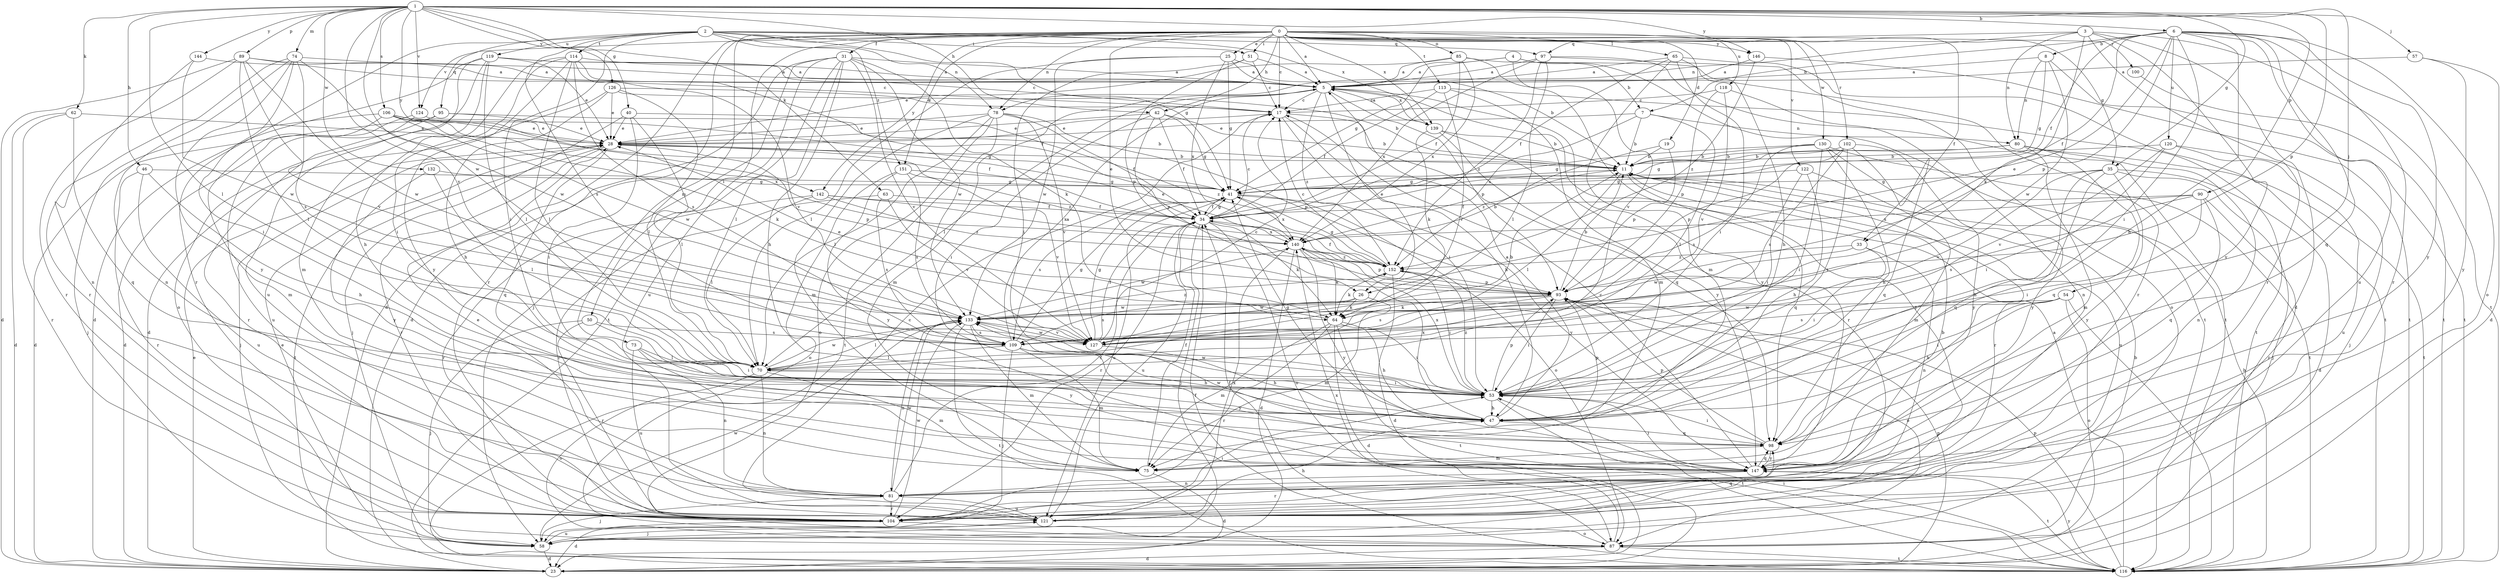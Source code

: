 strict digraph  {
0;
1;
2;
3;
4;
5;
6;
7;
8;
11;
17;
19;
23;
25;
26;
28;
31;
33;
34;
35;
40;
41;
42;
46;
47;
50;
51;
53;
54;
57;
58;
62;
63;
64;
65;
70;
73;
74;
75;
78;
80;
81;
85;
87;
89;
90;
93;
95;
97;
98;
100;
102;
104;
106;
109;
113;
114;
116;
118;
119;
120;
121;
122;
124;
126;
127;
130;
132;
133;
139;
140;
142;
144;
146;
147;
151;
152;
0 -> 5  [label=a];
0 -> 17  [label=c];
0 -> 19  [label=d];
0 -> 23  [label=d];
0 -> 25  [label=e];
0 -> 26  [label=e];
0 -> 31  [label=f];
0 -> 33  [label=f];
0 -> 35  [label=g];
0 -> 42  [label=h];
0 -> 50  [label=i];
0 -> 51  [label=i];
0 -> 65  [label=l];
0 -> 73  [label=m];
0 -> 78  [label=n];
0 -> 85  [label=o];
0 -> 100  [label=r];
0 -> 102  [label=r];
0 -> 104  [label=r];
0 -> 113  [label=t];
0 -> 118  [label=u];
0 -> 122  [label=v];
0 -> 124  [label=v];
0 -> 130  [label=w];
0 -> 139  [label=x];
0 -> 142  [label=y];
0 -> 151  [label=z];
1 -> 6  [label=b];
1 -> 35  [label=g];
1 -> 40  [label=g];
1 -> 42  [label=h];
1 -> 46  [label=h];
1 -> 54  [label=j];
1 -> 57  [label=j];
1 -> 62  [label=k];
1 -> 63  [label=k];
1 -> 70  [label=l];
1 -> 74  [label=m];
1 -> 89  [label=p];
1 -> 90  [label=p];
1 -> 93  [label=p];
1 -> 106  [label=s];
1 -> 124  [label=v];
1 -> 126  [label=v];
1 -> 127  [label=v];
1 -> 132  [label=w];
1 -> 133  [label=w];
1 -> 142  [label=y];
1 -> 144  [label=y];
1 -> 146  [label=y];
2 -> 41  [label=g];
2 -> 51  [label=i];
2 -> 53  [label=i];
2 -> 78  [label=n];
2 -> 95  [label=q];
2 -> 97  [label=q];
2 -> 104  [label=r];
2 -> 109  [label=s];
2 -> 114  [label=t];
2 -> 119  [label=u];
2 -> 139  [label=x];
2 -> 146  [label=y];
2 -> 151  [label=z];
3 -> 23  [label=d];
3 -> 64  [label=k];
3 -> 78  [label=n];
3 -> 80  [label=n];
3 -> 97  [label=q];
3 -> 104  [label=r];
3 -> 116  [label=t];
3 -> 147  [label=y];
4 -> 5  [label=a];
4 -> 7  [label=b];
4 -> 41  [label=g];
4 -> 58  [label=j];
4 -> 116  [label=t];
5 -> 17  [label=c];
5 -> 26  [label=e];
5 -> 70  [label=l];
5 -> 75  [label=m];
5 -> 93  [label=p];
5 -> 139  [label=x];
5 -> 147  [label=y];
5 -> 152  [label=z];
6 -> 7  [label=b];
6 -> 8  [label=b];
6 -> 26  [label=e];
6 -> 33  [label=f];
6 -> 34  [label=f];
6 -> 47  [label=h];
6 -> 53  [label=i];
6 -> 87  [label=o];
6 -> 93  [label=p];
6 -> 98  [label=q];
6 -> 104  [label=r];
6 -> 120  [label=u];
6 -> 121  [label=u];
6 -> 147  [label=y];
7 -> 11  [label=b];
7 -> 28  [label=e];
7 -> 70  [label=l];
7 -> 80  [label=n];
7 -> 140  [label=x];
8 -> 5  [label=a];
8 -> 41  [label=g];
8 -> 80  [label=n];
8 -> 116  [label=t];
8 -> 133  [label=w];
11 -> 41  [label=g];
11 -> 70  [label=l];
11 -> 98  [label=q];
11 -> 104  [label=r];
11 -> 121  [label=u];
17 -> 28  [label=e];
17 -> 47  [label=h];
17 -> 53  [label=i];
17 -> 98  [label=q];
19 -> 11  [label=b];
19 -> 93  [label=p];
19 -> 152  [label=z];
23 -> 28  [label=e];
23 -> 93  [label=p];
25 -> 5  [label=a];
25 -> 11  [label=b];
25 -> 41  [label=g];
25 -> 70  [label=l];
25 -> 133  [label=w];
25 -> 140  [label=x];
26 -> 64  [label=k];
26 -> 75  [label=m];
26 -> 109  [label=s];
26 -> 133  [label=w];
28 -> 11  [label=b];
28 -> 58  [label=j];
28 -> 93  [label=p];
28 -> 98  [label=q];
28 -> 104  [label=r];
28 -> 116  [label=t];
28 -> 152  [label=z];
31 -> 5  [label=a];
31 -> 23  [label=d];
31 -> 47  [label=h];
31 -> 58  [label=j];
31 -> 64  [label=k];
31 -> 70  [label=l];
31 -> 116  [label=t];
31 -> 121  [label=u];
31 -> 127  [label=v];
31 -> 133  [label=w];
33 -> 53  [label=i];
33 -> 81  [label=n];
33 -> 133  [label=w];
33 -> 152  [label=z];
34 -> 17  [label=c];
34 -> 41  [label=g];
34 -> 58  [label=j];
34 -> 64  [label=k];
34 -> 87  [label=o];
34 -> 104  [label=r];
34 -> 121  [label=u];
34 -> 140  [label=x];
35 -> 23  [label=d];
35 -> 41  [label=g];
35 -> 47  [label=h];
35 -> 58  [label=j];
35 -> 98  [label=q];
35 -> 127  [label=v];
35 -> 147  [label=y];
40 -> 28  [label=e];
40 -> 53  [label=i];
40 -> 58  [label=j];
40 -> 70  [label=l];
40 -> 152  [label=z];
41 -> 34  [label=f];
41 -> 87  [label=o];
41 -> 109  [label=s];
41 -> 121  [label=u];
41 -> 140  [label=x];
41 -> 147  [label=y];
42 -> 11  [label=b];
42 -> 28  [label=e];
42 -> 34  [label=f];
42 -> 41  [label=g];
42 -> 53  [label=i];
42 -> 93  [label=p];
46 -> 41  [label=g];
46 -> 47  [label=h];
46 -> 104  [label=r];
46 -> 121  [label=u];
47 -> 5  [label=a];
47 -> 41  [label=g];
47 -> 93  [label=p];
47 -> 98  [label=q];
47 -> 140  [label=x];
50 -> 58  [label=j];
50 -> 104  [label=r];
50 -> 109  [label=s];
50 -> 147  [label=y];
51 -> 5  [label=a];
51 -> 17  [label=c];
51 -> 53  [label=i];
51 -> 93  [label=p];
53 -> 47  [label=h];
53 -> 93  [label=p];
53 -> 116  [label=t];
53 -> 133  [label=w];
53 -> 140  [label=x];
53 -> 152  [label=z];
54 -> 47  [label=h];
54 -> 53  [label=i];
54 -> 87  [label=o];
54 -> 109  [label=s];
54 -> 116  [label=t];
54 -> 133  [label=w];
57 -> 5  [label=a];
57 -> 23  [label=d];
57 -> 147  [label=y];
58 -> 23  [label=d];
58 -> 28  [label=e];
58 -> 121  [label=u];
58 -> 133  [label=w];
62 -> 23  [label=d];
62 -> 28  [label=e];
62 -> 98  [label=q];
62 -> 104  [label=r];
63 -> 34  [label=f];
63 -> 104  [label=r];
63 -> 109  [label=s];
63 -> 127  [label=v];
64 -> 23  [label=d];
64 -> 28  [label=e];
64 -> 47  [label=h];
64 -> 53  [label=i];
64 -> 75  [label=m];
64 -> 104  [label=r];
64 -> 116  [label=t];
65 -> 5  [label=a];
65 -> 34  [label=f];
65 -> 47  [label=h];
65 -> 53  [label=i];
65 -> 75  [label=m];
65 -> 116  [label=t];
70 -> 53  [label=i];
70 -> 75  [label=m];
70 -> 81  [label=n];
70 -> 87  [label=o];
70 -> 133  [label=w];
73 -> 53  [label=i];
73 -> 70  [label=l];
73 -> 81  [label=n];
73 -> 121  [label=u];
74 -> 5  [label=a];
74 -> 53  [label=i];
74 -> 81  [label=n];
74 -> 104  [label=r];
74 -> 109  [label=s];
74 -> 133  [label=w];
74 -> 147  [label=y];
75 -> 23  [label=d];
75 -> 34  [label=f];
78 -> 28  [label=e];
78 -> 34  [label=f];
78 -> 70  [label=l];
78 -> 75  [label=m];
78 -> 87  [label=o];
78 -> 93  [label=p];
78 -> 116  [label=t];
78 -> 127  [label=v];
80 -> 11  [label=b];
80 -> 41  [label=g];
80 -> 75  [label=m];
80 -> 81  [label=n];
80 -> 98  [label=q];
80 -> 116  [label=t];
81 -> 11  [label=b];
81 -> 28  [label=e];
81 -> 34  [label=f];
81 -> 58  [label=j];
81 -> 104  [label=r];
81 -> 121  [label=u];
81 -> 133  [label=w];
85 -> 5  [label=a];
85 -> 28  [label=e];
85 -> 34  [label=f];
85 -> 104  [label=r];
85 -> 127  [label=v];
85 -> 140  [label=x];
87 -> 11  [label=b];
87 -> 23  [label=d];
87 -> 34  [label=f];
87 -> 116  [label=t];
87 -> 140  [label=x];
89 -> 5  [label=a];
89 -> 17  [label=c];
89 -> 23  [label=d];
89 -> 70  [label=l];
89 -> 104  [label=r];
89 -> 127  [label=v];
89 -> 133  [label=w];
90 -> 34  [label=f];
90 -> 53  [label=i];
90 -> 98  [label=q];
90 -> 104  [label=r];
90 -> 109  [label=s];
90 -> 140  [label=x];
93 -> 11  [label=b];
93 -> 53  [label=i];
93 -> 64  [label=k];
93 -> 87  [label=o];
93 -> 109  [label=s];
93 -> 133  [label=w];
95 -> 11  [label=b];
95 -> 23  [label=d];
95 -> 28  [label=e];
95 -> 121  [label=u];
97 -> 5  [label=a];
97 -> 70  [label=l];
97 -> 87  [label=o];
97 -> 116  [label=t];
97 -> 140  [label=x];
97 -> 152  [label=z];
98 -> 53  [label=i];
98 -> 75  [label=m];
98 -> 93  [label=p];
98 -> 133  [label=w];
98 -> 147  [label=y];
100 -> 116  [label=t];
102 -> 11  [label=b];
102 -> 53  [label=i];
102 -> 93  [label=p];
102 -> 98  [label=q];
102 -> 109  [label=s];
102 -> 147  [label=y];
104 -> 23  [label=d];
104 -> 53  [label=i];
104 -> 87  [label=o];
104 -> 133  [label=w];
106 -> 28  [label=e];
106 -> 34  [label=f];
106 -> 41  [label=g];
106 -> 58  [label=j];
106 -> 64  [label=k];
106 -> 75  [label=m];
106 -> 133  [label=w];
106 -> 140  [label=x];
109 -> 5  [label=a];
109 -> 41  [label=g];
109 -> 47  [label=h];
109 -> 58  [label=j];
109 -> 70  [label=l];
109 -> 75  [label=m];
109 -> 147  [label=y];
113 -> 17  [label=c];
113 -> 34  [label=f];
113 -> 75  [label=m];
113 -> 116  [label=t];
113 -> 127  [label=v];
114 -> 5  [label=a];
114 -> 34  [label=f];
114 -> 47  [label=h];
114 -> 53  [label=i];
114 -> 70  [label=l];
114 -> 109  [label=s];
114 -> 127  [label=v];
114 -> 147  [label=y];
116 -> 5  [label=a];
116 -> 11  [label=b];
116 -> 34  [label=f];
116 -> 53  [label=i];
116 -> 93  [label=p];
116 -> 147  [label=y];
118 -> 17  [label=c];
118 -> 81  [label=n];
118 -> 93  [label=p];
118 -> 127  [label=v];
119 -> 5  [label=a];
119 -> 17  [label=c];
119 -> 23  [label=d];
119 -> 28  [label=e];
119 -> 70  [label=l];
119 -> 75  [label=m];
119 -> 87  [label=o];
119 -> 121  [label=u];
120 -> 11  [label=b];
120 -> 53  [label=i];
120 -> 58  [label=j];
120 -> 121  [label=u];
120 -> 127  [label=v];
121 -> 17  [label=c];
121 -> 47  [label=h];
121 -> 58  [label=j];
121 -> 98  [label=q];
121 -> 140  [label=x];
122 -> 41  [label=g];
122 -> 47  [label=h];
122 -> 53  [label=i];
122 -> 75  [label=m];
124 -> 23  [label=d];
124 -> 28  [label=e];
124 -> 104  [label=r];
126 -> 11  [label=b];
126 -> 17  [label=c];
126 -> 23  [label=d];
126 -> 28  [label=e];
126 -> 47  [label=h];
126 -> 70  [label=l];
127 -> 11  [label=b];
127 -> 17  [label=c];
127 -> 34  [label=f];
127 -> 41  [label=g];
127 -> 47  [label=h];
127 -> 133  [label=w];
130 -> 11  [label=b];
130 -> 41  [label=g];
130 -> 47  [label=h];
130 -> 53  [label=i];
130 -> 109  [label=s];
130 -> 116  [label=t];
130 -> 147  [label=y];
132 -> 41  [label=g];
132 -> 70  [label=l];
132 -> 147  [label=y];
133 -> 70  [label=l];
133 -> 75  [label=m];
133 -> 81  [label=n];
133 -> 109  [label=s];
133 -> 116  [label=t];
133 -> 127  [label=v];
133 -> 152  [label=z];
139 -> 5  [label=a];
139 -> 11  [label=b];
139 -> 64  [label=k];
139 -> 104  [label=r];
139 -> 147  [label=y];
140 -> 11  [label=b];
140 -> 23  [label=d];
140 -> 28  [label=e];
140 -> 64  [label=k];
140 -> 93  [label=p];
140 -> 133  [label=w];
140 -> 147  [label=y];
140 -> 152  [label=z];
142 -> 34  [label=f];
142 -> 70  [label=l];
142 -> 104  [label=r];
142 -> 140  [label=x];
142 -> 152  [label=z];
144 -> 5  [label=a];
144 -> 81  [label=n];
144 -> 133  [label=w];
146 -> 5  [label=a];
146 -> 116  [label=t];
146 -> 152  [label=z];
147 -> 17  [label=c];
147 -> 53  [label=i];
147 -> 81  [label=n];
147 -> 98  [label=q];
147 -> 104  [label=r];
147 -> 116  [label=t];
151 -> 41  [label=g];
151 -> 87  [label=o];
151 -> 109  [label=s];
151 -> 127  [label=v];
151 -> 147  [label=y];
152 -> 17  [label=c];
152 -> 23  [label=d];
152 -> 34  [label=f];
152 -> 41  [label=g];
152 -> 53  [label=i];
152 -> 64  [label=k];
152 -> 93  [label=p];
}
